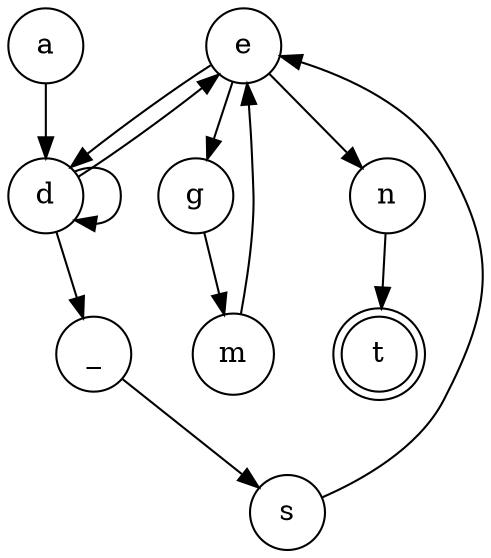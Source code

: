 digraph {   
    node [shape = doublecircle, color = black] t ;
    node [shape = circle];
    node [color= black];
    a -> d -> d -> e -> d -> _ -> s -> e -> g -> m -> e -> n -> t;	
}